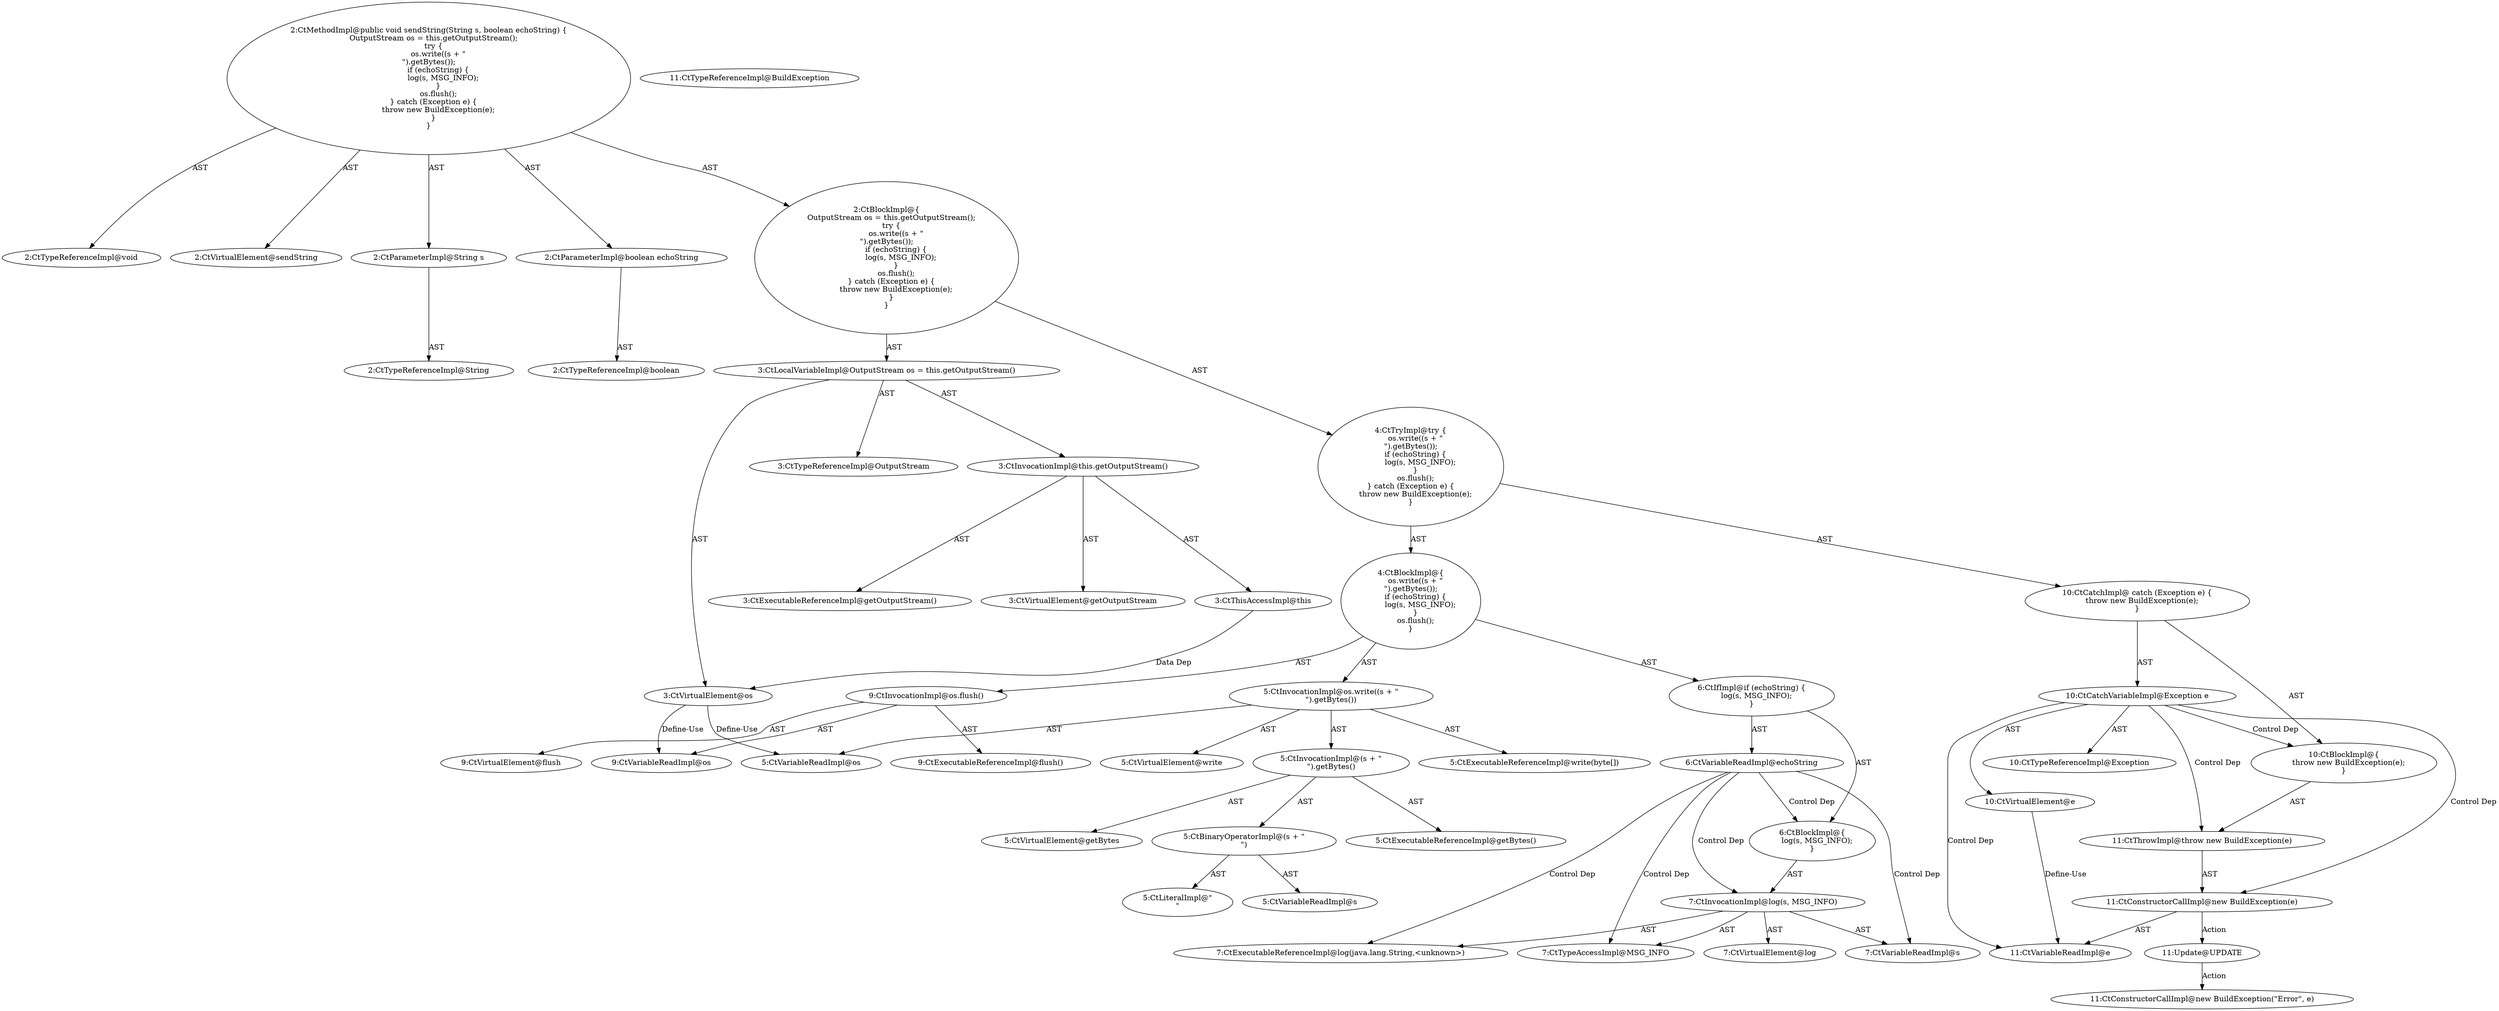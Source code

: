 digraph "sendString#?,String,boolean" {
0 [label="2:CtTypeReferenceImpl@void" shape=ellipse]
1 [label="2:CtVirtualElement@sendString" shape=ellipse]
2 [label="2:CtParameterImpl@String s" shape=ellipse]
3 [label="2:CtTypeReferenceImpl@String" shape=ellipse]
4 [label="2:CtParameterImpl@boolean echoString" shape=ellipse]
5 [label="2:CtTypeReferenceImpl@boolean" shape=ellipse]
6 [label="3:CtTypeReferenceImpl@OutputStream" shape=ellipse]
7 [label="3:CtExecutableReferenceImpl@getOutputStream()" shape=ellipse]
8 [label="3:CtVirtualElement@getOutputStream" shape=ellipse]
9 [label="3:CtThisAccessImpl@this" shape=ellipse]
10 [label="3:CtInvocationImpl@this.getOutputStream()" shape=ellipse]
11 [label="3:CtVirtualElement@os" shape=ellipse]
12 [label="3:CtLocalVariableImpl@OutputStream os = this.getOutputStream()" shape=ellipse]
13 [label="5:CtExecutableReferenceImpl@write(byte[])" shape=ellipse]
14 [label="5:CtVirtualElement@write" shape=ellipse]
15 [label="5:CtVariableReadImpl@os" shape=ellipse]
16 [label="5:CtExecutableReferenceImpl@getBytes()" shape=ellipse]
17 [label="5:CtVirtualElement@getBytes" shape=ellipse]
18 [label="5:CtVariableReadImpl@s" shape=ellipse]
19 [label="5:CtLiteralImpl@\"\n\"" shape=ellipse]
20 [label="5:CtBinaryOperatorImpl@(s + \"\n\")" shape=ellipse]
21 [label="5:CtInvocationImpl@(s + \"\n\").getBytes()" shape=ellipse]
22 [label="5:CtInvocationImpl@os.write((s + \"\n\").getBytes())" shape=ellipse]
23 [label="6:CtVariableReadImpl@echoString" shape=ellipse]
24 [label="7:CtExecutableReferenceImpl@log(java.lang.String,<unknown>)" shape=ellipse]
25 [label="7:CtVirtualElement@log" shape=ellipse]
26 [label="7:CtVariableReadImpl@s" shape=ellipse]
27 [label="7:CtTypeAccessImpl@MSG_INFO" shape=ellipse]
28 [label="7:CtInvocationImpl@log(s, MSG_INFO)" shape=ellipse]
29 [label="6:CtBlockImpl@\{
    log(s, MSG_INFO);
\}" shape=ellipse]
30 [label="6:CtIfImpl@if (echoString) \{
    log(s, MSG_INFO);
\}" shape=ellipse]
31 [label="9:CtExecutableReferenceImpl@flush()" shape=ellipse]
32 [label="9:CtVirtualElement@flush" shape=ellipse]
33 [label="9:CtVariableReadImpl@os" shape=ellipse]
34 [label="9:CtInvocationImpl@os.flush()" shape=ellipse]
35 [label="4:CtBlockImpl@\{
    os.write((s + \"\n\").getBytes());
    if (echoString) \{
        log(s, MSG_INFO);
    \}
    os.flush();
\}" shape=ellipse]
36 [label="10:CtVirtualElement@e" shape=ellipse]
37 [label="10:CtTypeReferenceImpl@Exception" shape=ellipse]
38 [label="10:CtCatchVariableImpl@Exception e" shape=ellipse]
39 [label="11:CtTypeReferenceImpl@BuildException" shape=ellipse]
40 [label="11:CtVariableReadImpl@e" shape=ellipse]
41 [label="11:CtConstructorCallImpl@new BuildException(e)" shape=ellipse]
42 [label="11:CtThrowImpl@throw new BuildException(e)" shape=ellipse]
43 [label="10:CtBlockImpl@\{
    throw new BuildException(e);
\}" shape=ellipse]
44 [label="10:CtCatchImpl@ catch (Exception e) \{
    throw new BuildException(e);
\}" shape=ellipse]
45 [label="4:CtTryImpl@try \{
    os.write((s + \"\n\").getBytes());
    if (echoString) \{
        log(s, MSG_INFO);
    \}
    os.flush();
\} catch (Exception e) \{
    throw new BuildException(e);
\}" shape=ellipse]
46 [label="2:CtBlockImpl@\{
    OutputStream os = this.getOutputStream();
    try \{
        os.write((s + \"\n\").getBytes());
        if (echoString) \{
            log(s, MSG_INFO);
        \}
        os.flush();
    \} catch (Exception e) \{
        throw new BuildException(e);
    \}
\}" shape=ellipse]
47 [label="2:CtMethodImpl@public void sendString(String s, boolean echoString) \{
    OutputStream os = this.getOutputStream();
    try \{
        os.write((s + \"\n\").getBytes());
        if (echoString) \{
            log(s, MSG_INFO);
        \}
        os.flush();
    \} catch (Exception e) \{
        throw new BuildException(e);
    \}
\}" shape=ellipse]
48 [label="11:Update@UPDATE" shape=ellipse]
49 [label="11:CtConstructorCallImpl@new BuildException(\"Error\", e)" shape=ellipse]
2 -> 3 [label="AST"];
4 -> 5 [label="AST"];
9 -> 11 [label="Data Dep"];
10 -> 8 [label="AST"];
10 -> 9 [label="AST"];
10 -> 7 [label="AST"];
11 -> 15 [label="Define-Use"];
11 -> 33 [label="Define-Use"];
12 -> 11 [label="AST"];
12 -> 6 [label="AST"];
12 -> 10 [label="AST"];
20 -> 18 [label="AST"];
20 -> 19 [label="AST"];
21 -> 17 [label="AST"];
21 -> 20 [label="AST"];
21 -> 16 [label="AST"];
22 -> 14 [label="AST"];
22 -> 15 [label="AST"];
22 -> 13 [label="AST"];
22 -> 21 [label="AST"];
23 -> 29 [label="Control Dep"];
23 -> 28 [label="Control Dep"];
23 -> 24 [label="Control Dep"];
23 -> 26 [label="Control Dep"];
23 -> 27 [label="Control Dep"];
28 -> 25 [label="AST"];
28 -> 24 [label="AST"];
28 -> 26 [label="AST"];
28 -> 27 [label="AST"];
29 -> 28 [label="AST"];
30 -> 23 [label="AST"];
30 -> 29 [label="AST"];
34 -> 32 [label="AST"];
34 -> 33 [label="AST"];
34 -> 31 [label="AST"];
35 -> 22 [label="AST"];
35 -> 30 [label="AST"];
35 -> 34 [label="AST"];
36 -> 40 [label="Define-Use"];
38 -> 36 [label="AST"];
38 -> 37 [label="AST"];
38 -> 43 [label="Control Dep"];
38 -> 42 [label="Control Dep"];
38 -> 41 [label="Control Dep"];
38 -> 40 [label="Control Dep"];
41 -> 40 [label="AST"];
41 -> 48 [label="Action"];
42 -> 41 [label="AST"];
43 -> 42 [label="AST"];
44 -> 38 [label="AST"];
44 -> 43 [label="AST"];
45 -> 35 [label="AST"];
45 -> 44 [label="AST"];
46 -> 12 [label="AST"];
46 -> 45 [label="AST"];
47 -> 1 [label="AST"];
47 -> 0 [label="AST"];
47 -> 2 [label="AST"];
47 -> 4 [label="AST"];
47 -> 46 [label="AST"];
48 -> 49 [label="Action"];
}
